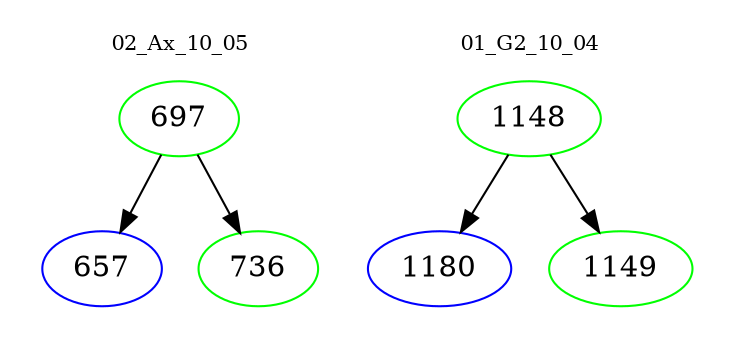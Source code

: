 digraph{
subgraph cluster_0 {
color = white
label = "02_Ax_10_05";
fontsize=10;
T0_697 [label="697", color="green"]
T0_697 -> T0_657 [color="black"]
T0_657 [label="657", color="blue"]
T0_697 -> T0_736 [color="black"]
T0_736 [label="736", color="green"]
}
subgraph cluster_1 {
color = white
label = "01_G2_10_04";
fontsize=10;
T1_1148 [label="1148", color="green"]
T1_1148 -> T1_1180 [color="black"]
T1_1180 [label="1180", color="blue"]
T1_1148 -> T1_1149 [color="black"]
T1_1149 [label="1149", color="green"]
}
}
